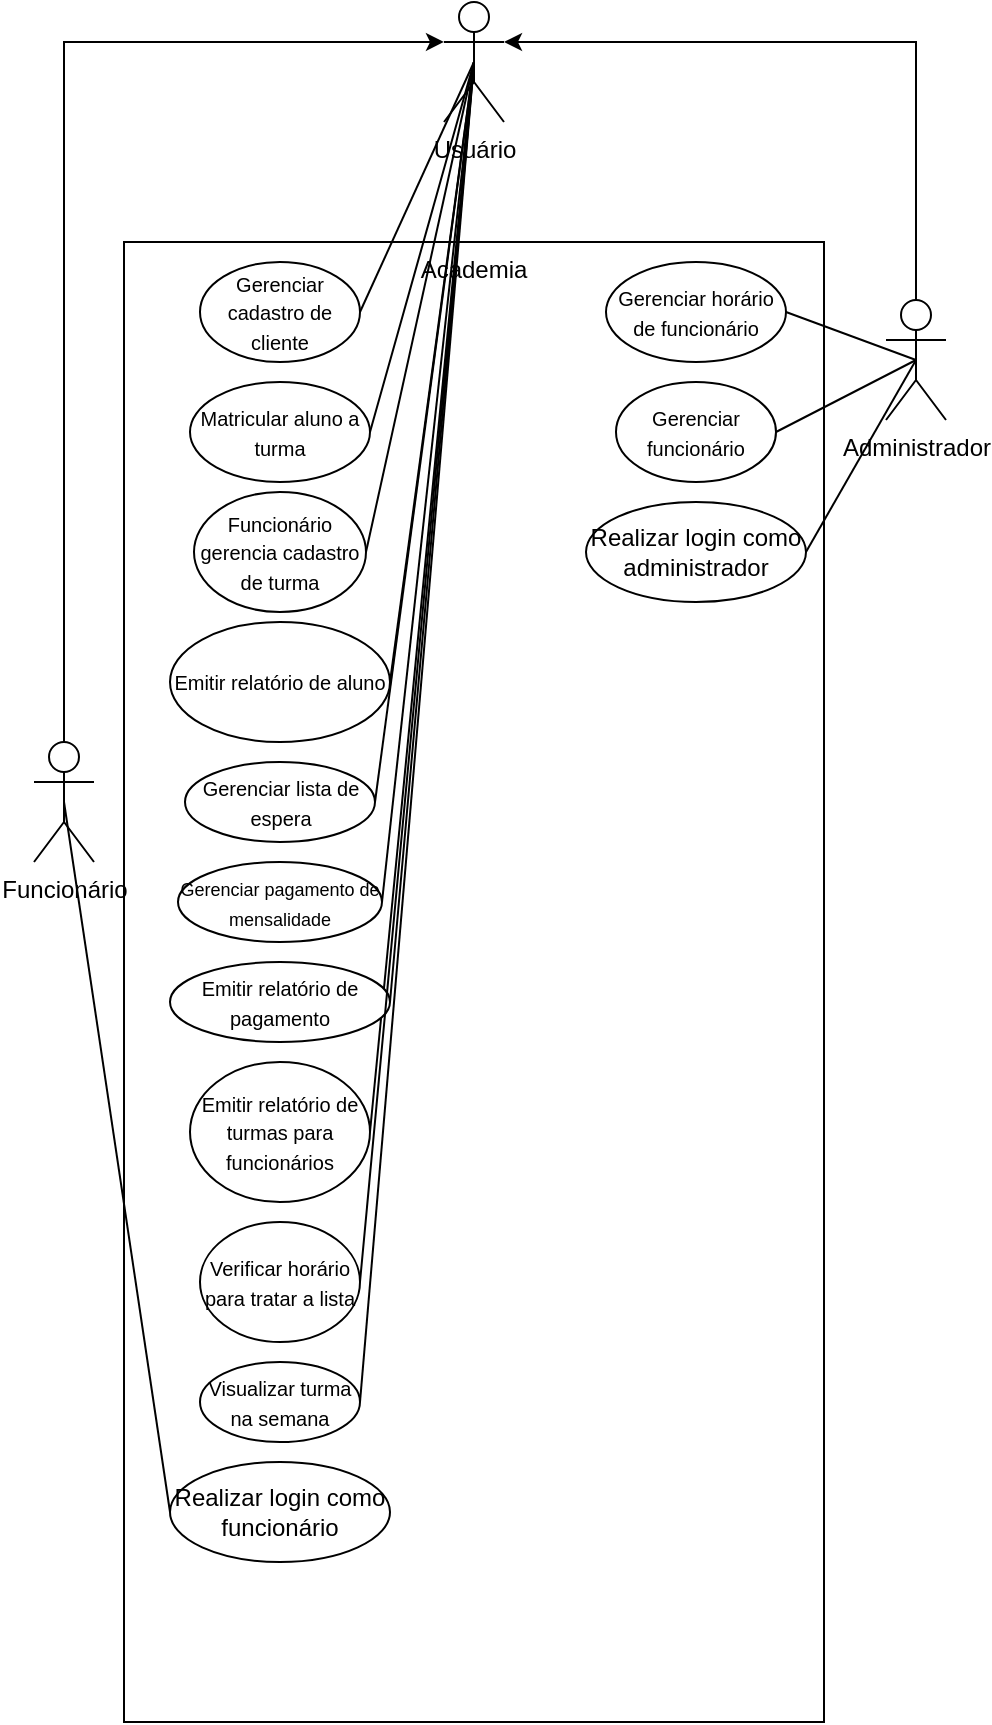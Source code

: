 <mxfile version="24.8.3">
  <diagram name="Página-1" id="F3T02Rne6D91PIZTtT2a">
    <mxGraphModel dx="540" dy="1451" grid="1" gridSize="10" guides="1" tooltips="1" connect="1" arrows="1" fold="1" page="1" pageScale="1" pageWidth="827" pageHeight="1169" math="0" shadow="0">
      <root>
        <mxCell id="0" />
        <mxCell id="1" parent="0" />
        <mxCell id="RO23sIAU-HALjPvH9hgH-1" value="" style="rounded=0;whiteSpace=wrap;html=1;" parent="1" vertex="1">
          <mxGeometry x="239" y="-50" width="350" height="740" as="geometry" />
        </mxCell>
        <mxCell id="mn4lPCNO-PP2XCClDEgM-4" style="edgeStyle=orthogonalEdgeStyle;rounded=0;orthogonalLoop=1;jettySize=auto;html=1;" edge="1" parent="1" source="RO23sIAU-HALjPvH9hgH-2" target="mn4lPCNO-PP2XCClDEgM-1">
          <mxGeometry relative="1" as="geometry">
            <Array as="points">
              <mxPoint x="635" y="-150" />
            </Array>
          </mxGeometry>
        </mxCell>
        <mxCell id="RO23sIAU-HALjPvH9hgH-2" value="&lt;div&gt;Administrador&lt;/div&gt;&lt;div&gt;&lt;br&gt;&lt;/div&gt;" style="shape=umlActor;verticalLabelPosition=bottom;verticalAlign=top;html=1;outlineConnect=0;" parent="1" vertex="1">
          <mxGeometry x="620" y="-21" width="30" height="60" as="geometry" />
        </mxCell>
        <mxCell id="RO23sIAU-HALjPvH9hgH-11" value="&lt;div&gt;Funcionário&lt;/div&gt;&lt;div&gt;&lt;br&gt;&lt;/div&gt;" style="shape=umlActor;verticalLabelPosition=bottom;verticalAlign=top;html=1;outlineConnect=0;" parent="1" vertex="1">
          <mxGeometry x="194" y="200" width="30" height="60" as="geometry" />
        </mxCell>
        <mxCell id="RO23sIAU-HALjPvH9hgH-13" value="Academia" style="text;html=1;align=center;verticalAlign=middle;whiteSpace=wrap;rounded=0;" parent="1" vertex="1">
          <mxGeometry x="384" y="-51" width="60" height="30" as="geometry" />
        </mxCell>
        <mxCell id="RO23sIAU-HALjPvH9hgH-14" value="&lt;font style=&quot;font-size: 10px;&quot;&gt;Gerenciar cadastro de cliente&lt;/font&gt;" style="ellipse;whiteSpace=wrap;html=1;" parent="1" vertex="1">
          <mxGeometry x="277" y="-40" width="80" height="50" as="geometry" />
        </mxCell>
        <mxCell id="RO23sIAU-HALjPvH9hgH-19" value="&lt;font size=&quot;1&quot;&gt;Gerenciar horário de funcionário&lt;/font&gt;" style="ellipse;whiteSpace=wrap;html=1;" parent="1" vertex="1">
          <mxGeometry x="480" y="-40" width="90" height="50" as="geometry" />
        </mxCell>
        <mxCell id="RO23sIAU-HALjPvH9hgH-22" value="&lt;font style=&quot;font-size: 10px;&quot;&gt;Matricular aluno a turma&lt;br&gt;&lt;/font&gt;" style="ellipse;whiteSpace=wrap;html=1;" parent="1" vertex="1">
          <mxGeometry x="272" y="20" width="90" height="50" as="geometry" />
        </mxCell>
        <mxCell id="RO23sIAU-HALjPvH9hgH-26" value="&lt;font style=&quot;font-size: 10px;&quot;&gt;Emitir relatório de aluno&lt;br&gt;&lt;/font&gt;" style="ellipse;whiteSpace=wrap;html=1;" parent="1" vertex="1">
          <mxGeometry x="262" y="140" width="110" height="60" as="geometry" />
        </mxCell>
        <mxCell id="RO23sIAU-HALjPvH9hgH-29" value="&lt;font style=&quot;font-size: 10px;&quot;&gt;Emitir relatório de turmas para funcionários&lt;br&gt;&lt;/font&gt;" style="ellipse;whiteSpace=wrap;html=1;" parent="1" vertex="1">
          <mxGeometry x="272" y="360" width="90" height="70" as="geometry" />
        </mxCell>
        <mxCell id="RO23sIAU-HALjPvH9hgH-37" value="" style="endArrow=none;html=1;rounded=0;entryX=0.5;entryY=0.5;entryDx=0;entryDy=0;entryPerimeter=0;exitX=1;exitY=0.5;exitDx=0;exitDy=0;" parent="1" source="RO23sIAU-HALjPvH9hgH-19" target="RO23sIAU-HALjPvH9hgH-2" edge="1">
          <mxGeometry width="50" height="50" relative="1" as="geometry">
            <mxPoint x="600" y="60" as="sourcePoint" />
            <mxPoint x="650" y="10" as="targetPoint" />
          </mxGeometry>
        </mxCell>
        <mxCell id="RO23sIAU-HALjPvH9hgH-41" value="" style="endArrow=none;html=1;rounded=0;exitX=1;exitY=0.5;exitDx=0;exitDy=0;entryX=0.5;entryY=0.5;entryDx=0;entryDy=0;entryPerimeter=0;" parent="1" source="RO23sIAU-HALjPvH9hgH-29" target="mn4lPCNO-PP2XCClDEgM-1" edge="1">
          <mxGeometry width="50" height="50" relative="1" as="geometry">
            <mxPoint x="580" y="170" as="sourcePoint" />
            <mxPoint x="645" y="265" as="targetPoint" />
          </mxGeometry>
        </mxCell>
        <mxCell id="915Zx9Ugsd0HIO83rMv1-3" value="&lt;font style=&quot;font-size: 10px;&quot;&gt;Gerenciar lista de espera&lt;/font&gt;" style="ellipse;whiteSpace=wrap;html=1;" parent="1" vertex="1">
          <mxGeometry x="269.5" y="210" width="95" height="40" as="geometry" />
        </mxCell>
        <mxCell id="915Zx9Ugsd0HIO83rMv1-4" value="&lt;font style=&quot;font-size: 9px;&quot;&gt;Gerenciar pagamento de mensalidade&lt;/font&gt;" style="ellipse;whiteSpace=wrap;html=1;" parent="1" vertex="1">
          <mxGeometry x="266" y="260" width="102" height="40" as="geometry" />
        </mxCell>
        <mxCell id="915Zx9Ugsd0HIO83rMv1-5" value="&lt;font style=&quot;font-size: 10px;&quot;&gt;Emitir relatório de pagamento&lt;/font&gt;" style="ellipse;whiteSpace=wrap;html=1;" parent="1" vertex="1">
          <mxGeometry x="262" y="310" width="110" height="40" as="geometry" />
        </mxCell>
        <mxCell id="915Zx9Ugsd0HIO83rMv1-6" value="" style="endArrow=none;html=1;rounded=0;entryX=0.5;entryY=0.5;entryDx=0;entryDy=0;entryPerimeter=0;exitX=1;exitY=0.5;exitDx=0;exitDy=0;" parent="1" source="915Zx9Ugsd0HIO83rMv1-3" target="mn4lPCNO-PP2XCClDEgM-1" edge="1">
          <mxGeometry width="50" height="50" relative="1" as="geometry">
            <mxPoint x="690" y="260" as="sourcePoint" />
            <mxPoint x="740" y="210" as="targetPoint" />
          </mxGeometry>
        </mxCell>
        <mxCell id="915Zx9Ugsd0HIO83rMv1-7" value="" style="endArrow=none;html=1;rounded=0;entryX=0.5;entryY=0.5;entryDx=0;entryDy=0;entryPerimeter=0;exitX=1;exitY=0.5;exitDx=0;exitDy=0;" parent="1" source="915Zx9Ugsd0HIO83rMv1-4" target="mn4lPCNO-PP2XCClDEgM-1" edge="1">
          <mxGeometry width="50" height="50" relative="1" as="geometry">
            <mxPoint x="680" y="300" as="sourcePoint" />
            <mxPoint x="730" y="250" as="targetPoint" />
          </mxGeometry>
        </mxCell>
        <mxCell id="915Zx9Ugsd0HIO83rMv1-8" value="" style="endArrow=none;html=1;rounded=0;entryX=0.5;entryY=0.5;entryDx=0;entryDy=0;entryPerimeter=0;exitX=1;exitY=0.5;exitDx=0;exitDy=0;" parent="1" source="915Zx9Ugsd0HIO83rMv1-5" target="mn4lPCNO-PP2XCClDEgM-1" edge="1">
          <mxGeometry width="50" height="50" relative="1" as="geometry">
            <mxPoint x="680" y="320" as="sourcePoint" />
            <mxPoint x="730" y="270" as="targetPoint" />
          </mxGeometry>
        </mxCell>
        <mxCell id="915Zx9Ugsd0HIO83rMv1-12" value="Realizar login como funcionário" style="ellipse;whiteSpace=wrap;html=1;" parent="1" vertex="1">
          <mxGeometry x="262" y="560" width="110" height="50" as="geometry" />
        </mxCell>
        <mxCell id="915Zx9Ugsd0HIO83rMv1-14" value="Realizar login como administrador" style="ellipse;whiteSpace=wrap;html=1;" parent="1" vertex="1">
          <mxGeometry x="470" y="80" width="110" height="50" as="geometry" />
        </mxCell>
        <mxCell id="915Zx9Ugsd0HIO83rMv1-15" value="" style="endArrow=none;html=1;rounded=0;exitX=1;exitY=0.5;exitDx=0;exitDy=0;entryX=0.5;entryY=0.5;entryDx=0;entryDy=0;entryPerimeter=0;" parent="1" source="915Zx9Ugsd0HIO83rMv1-14" target="RO23sIAU-HALjPvH9hgH-2" edge="1">
          <mxGeometry width="50" height="50" relative="1" as="geometry">
            <mxPoint x="760" y="230" as="sourcePoint" />
            <mxPoint x="810" y="180" as="targetPoint" />
          </mxGeometry>
        </mxCell>
        <mxCell id="mn4lPCNO-PP2XCClDEgM-1" value="Usuário" style="shape=umlActor;verticalLabelPosition=bottom;verticalAlign=top;html=1;outlineConnect=0;" vertex="1" parent="1">
          <mxGeometry x="399" y="-170" width="30" height="60" as="geometry" />
        </mxCell>
        <mxCell id="mn4lPCNO-PP2XCClDEgM-3" style="edgeStyle=orthogonalEdgeStyle;rounded=0;orthogonalLoop=1;jettySize=auto;html=1;entryX=0;entryY=0.333;entryDx=0;entryDy=0;entryPerimeter=0;" edge="1" parent="1" source="RO23sIAU-HALjPvH9hgH-11" target="mn4lPCNO-PP2XCClDEgM-1">
          <mxGeometry relative="1" as="geometry">
            <Array as="points">
              <mxPoint x="209" y="-150" />
            </Array>
          </mxGeometry>
        </mxCell>
        <mxCell id="mn4lPCNO-PP2XCClDEgM-6" value="" style="endArrow=none;html=1;rounded=0;exitX=1;exitY=0.5;exitDx=0;exitDy=0;entryX=0.5;entryY=0.5;entryDx=0;entryDy=0;entryPerimeter=0;" edge="1" parent="1" source="RO23sIAU-HALjPvH9hgH-14" target="mn4lPCNO-PP2XCClDEgM-1">
          <mxGeometry width="50" height="50" relative="1" as="geometry">
            <mxPoint x="365" y="10" as="sourcePoint" />
            <mxPoint x="415" y="-40" as="targetPoint" />
          </mxGeometry>
        </mxCell>
        <mxCell id="mn4lPCNO-PP2XCClDEgM-8" value="" style="endArrow=none;html=1;rounded=0;exitX=0.5;exitY=0.5;exitDx=0;exitDy=0;exitPerimeter=0;entryX=0;entryY=0.5;entryDx=0;entryDy=0;" edge="1" parent="1" source="RO23sIAU-HALjPvH9hgH-11" target="915Zx9Ugsd0HIO83rMv1-12">
          <mxGeometry width="50" height="50" relative="1" as="geometry">
            <mxPoint x="110" y="270" as="sourcePoint" />
            <mxPoint x="160" y="220" as="targetPoint" />
          </mxGeometry>
        </mxCell>
        <mxCell id="mn4lPCNO-PP2XCClDEgM-9" value="" style="endArrow=none;html=1;rounded=0;exitX=1;exitY=0.5;exitDx=0;exitDy=0;entryX=0.5;entryY=0.5;entryDx=0;entryDy=0;entryPerimeter=0;" edge="1" parent="1" source="RO23sIAU-HALjPvH9hgH-22" target="mn4lPCNO-PP2XCClDEgM-1">
          <mxGeometry width="50" height="50" relative="1" as="geometry">
            <mxPoint x="370" y="90" as="sourcePoint" />
            <mxPoint x="420" y="40" as="targetPoint" />
          </mxGeometry>
        </mxCell>
        <mxCell id="mn4lPCNO-PP2XCClDEgM-10" value="" style="endArrow=none;html=1;rounded=0;exitX=1;exitY=0.5;exitDx=0;exitDy=0;entryX=0.5;entryY=0.5;entryDx=0;entryDy=0;entryPerimeter=0;" edge="1" parent="1" source="RO23sIAU-HALjPvH9hgH-26" target="mn4lPCNO-PP2XCClDEgM-1">
          <mxGeometry width="50" height="50" relative="1" as="geometry">
            <mxPoint x="130" y="220" as="sourcePoint" />
            <mxPoint x="180" y="170" as="targetPoint" />
          </mxGeometry>
        </mxCell>
        <mxCell id="mn4lPCNO-PP2XCClDEgM-11" value="&lt;font style=&quot;font-size: 10px;&quot;&gt;Gerenciar funcionário&lt;/font&gt;" style="ellipse;whiteSpace=wrap;html=1;" vertex="1" parent="1">
          <mxGeometry x="485" y="20" width="80" height="50" as="geometry" />
        </mxCell>
        <mxCell id="mn4lPCNO-PP2XCClDEgM-12" value="" style="endArrow=none;html=1;rounded=0;exitX=1;exitY=0.5;exitDx=0;exitDy=0;entryX=0.5;entryY=0.5;entryDx=0;entryDy=0;entryPerimeter=0;" edge="1" parent="1" source="mn4lPCNO-PP2XCClDEgM-11" target="RO23sIAU-HALjPvH9hgH-2">
          <mxGeometry width="50" height="50" relative="1" as="geometry">
            <mxPoint x="470" y="150" as="sourcePoint" />
            <mxPoint x="520" y="100" as="targetPoint" />
          </mxGeometry>
        </mxCell>
        <mxCell id="mn4lPCNO-PP2XCClDEgM-14" value="&lt;font style=&quot;font-size: 10px;&quot;&gt;Funcionário gerencia cadastro de turma&lt;/font&gt;" style="ellipse;whiteSpace=wrap;html=1;" vertex="1" parent="1">
          <mxGeometry x="274" y="75" width="86" height="60" as="geometry" />
        </mxCell>
        <mxCell id="mn4lPCNO-PP2XCClDEgM-15" value="" style="endArrow=none;html=1;rounded=0;exitX=1;exitY=0.5;exitDx=0;exitDy=0;entryX=0.5;entryY=0.5;entryDx=0;entryDy=0;entryPerimeter=0;" edge="1" parent="1" source="mn4lPCNO-PP2XCClDEgM-14" target="mn4lPCNO-PP2XCClDEgM-1">
          <mxGeometry width="50" height="50" relative="1" as="geometry">
            <mxPoint x="220" y="90" as="sourcePoint" />
            <mxPoint x="270" y="40" as="targetPoint" />
          </mxGeometry>
        </mxCell>
        <mxCell id="mn4lPCNO-PP2XCClDEgM-16" value="&lt;font style=&quot;font-size: 10px;&quot;&gt;Verificar horário para tratar a lista&lt;/font&gt;" style="ellipse;whiteSpace=wrap;html=1;" vertex="1" parent="1">
          <mxGeometry x="277" y="440" width="80" height="60" as="geometry" />
        </mxCell>
        <mxCell id="mn4lPCNO-PP2XCClDEgM-17" value="" style="endArrow=none;html=1;rounded=0;exitX=1;exitY=0.5;exitDx=0;exitDy=0;" edge="1" parent="1" source="mn4lPCNO-PP2XCClDEgM-16" target="mn4lPCNO-PP2XCClDEgM-1">
          <mxGeometry width="50" height="50" relative="1" as="geometry">
            <mxPoint x="460" y="460" as="sourcePoint" />
            <mxPoint x="510" y="410" as="targetPoint" />
          </mxGeometry>
        </mxCell>
        <mxCell id="mn4lPCNO-PP2XCClDEgM-18" value="&lt;font style=&quot;font-size: 10px;&quot;&gt;Visualizar turma na semana&lt;/font&gt;" style="ellipse;whiteSpace=wrap;html=1;" vertex="1" parent="1">
          <mxGeometry x="277" y="510" width="80" height="40" as="geometry" />
        </mxCell>
        <mxCell id="mn4lPCNO-PP2XCClDEgM-19" value="" style="endArrow=none;html=1;rounded=0;exitX=1;exitY=0.5;exitDx=0;exitDy=0;entryX=0.5;entryY=0.5;entryDx=0;entryDy=0;entryPerimeter=0;" edge="1" parent="1" source="mn4lPCNO-PP2XCClDEgM-18" target="mn4lPCNO-PP2XCClDEgM-1">
          <mxGeometry width="50" height="50" relative="1" as="geometry">
            <mxPoint x="420" y="540" as="sourcePoint" />
            <mxPoint x="470" y="490" as="targetPoint" />
          </mxGeometry>
        </mxCell>
      </root>
    </mxGraphModel>
  </diagram>
</mxfile>
